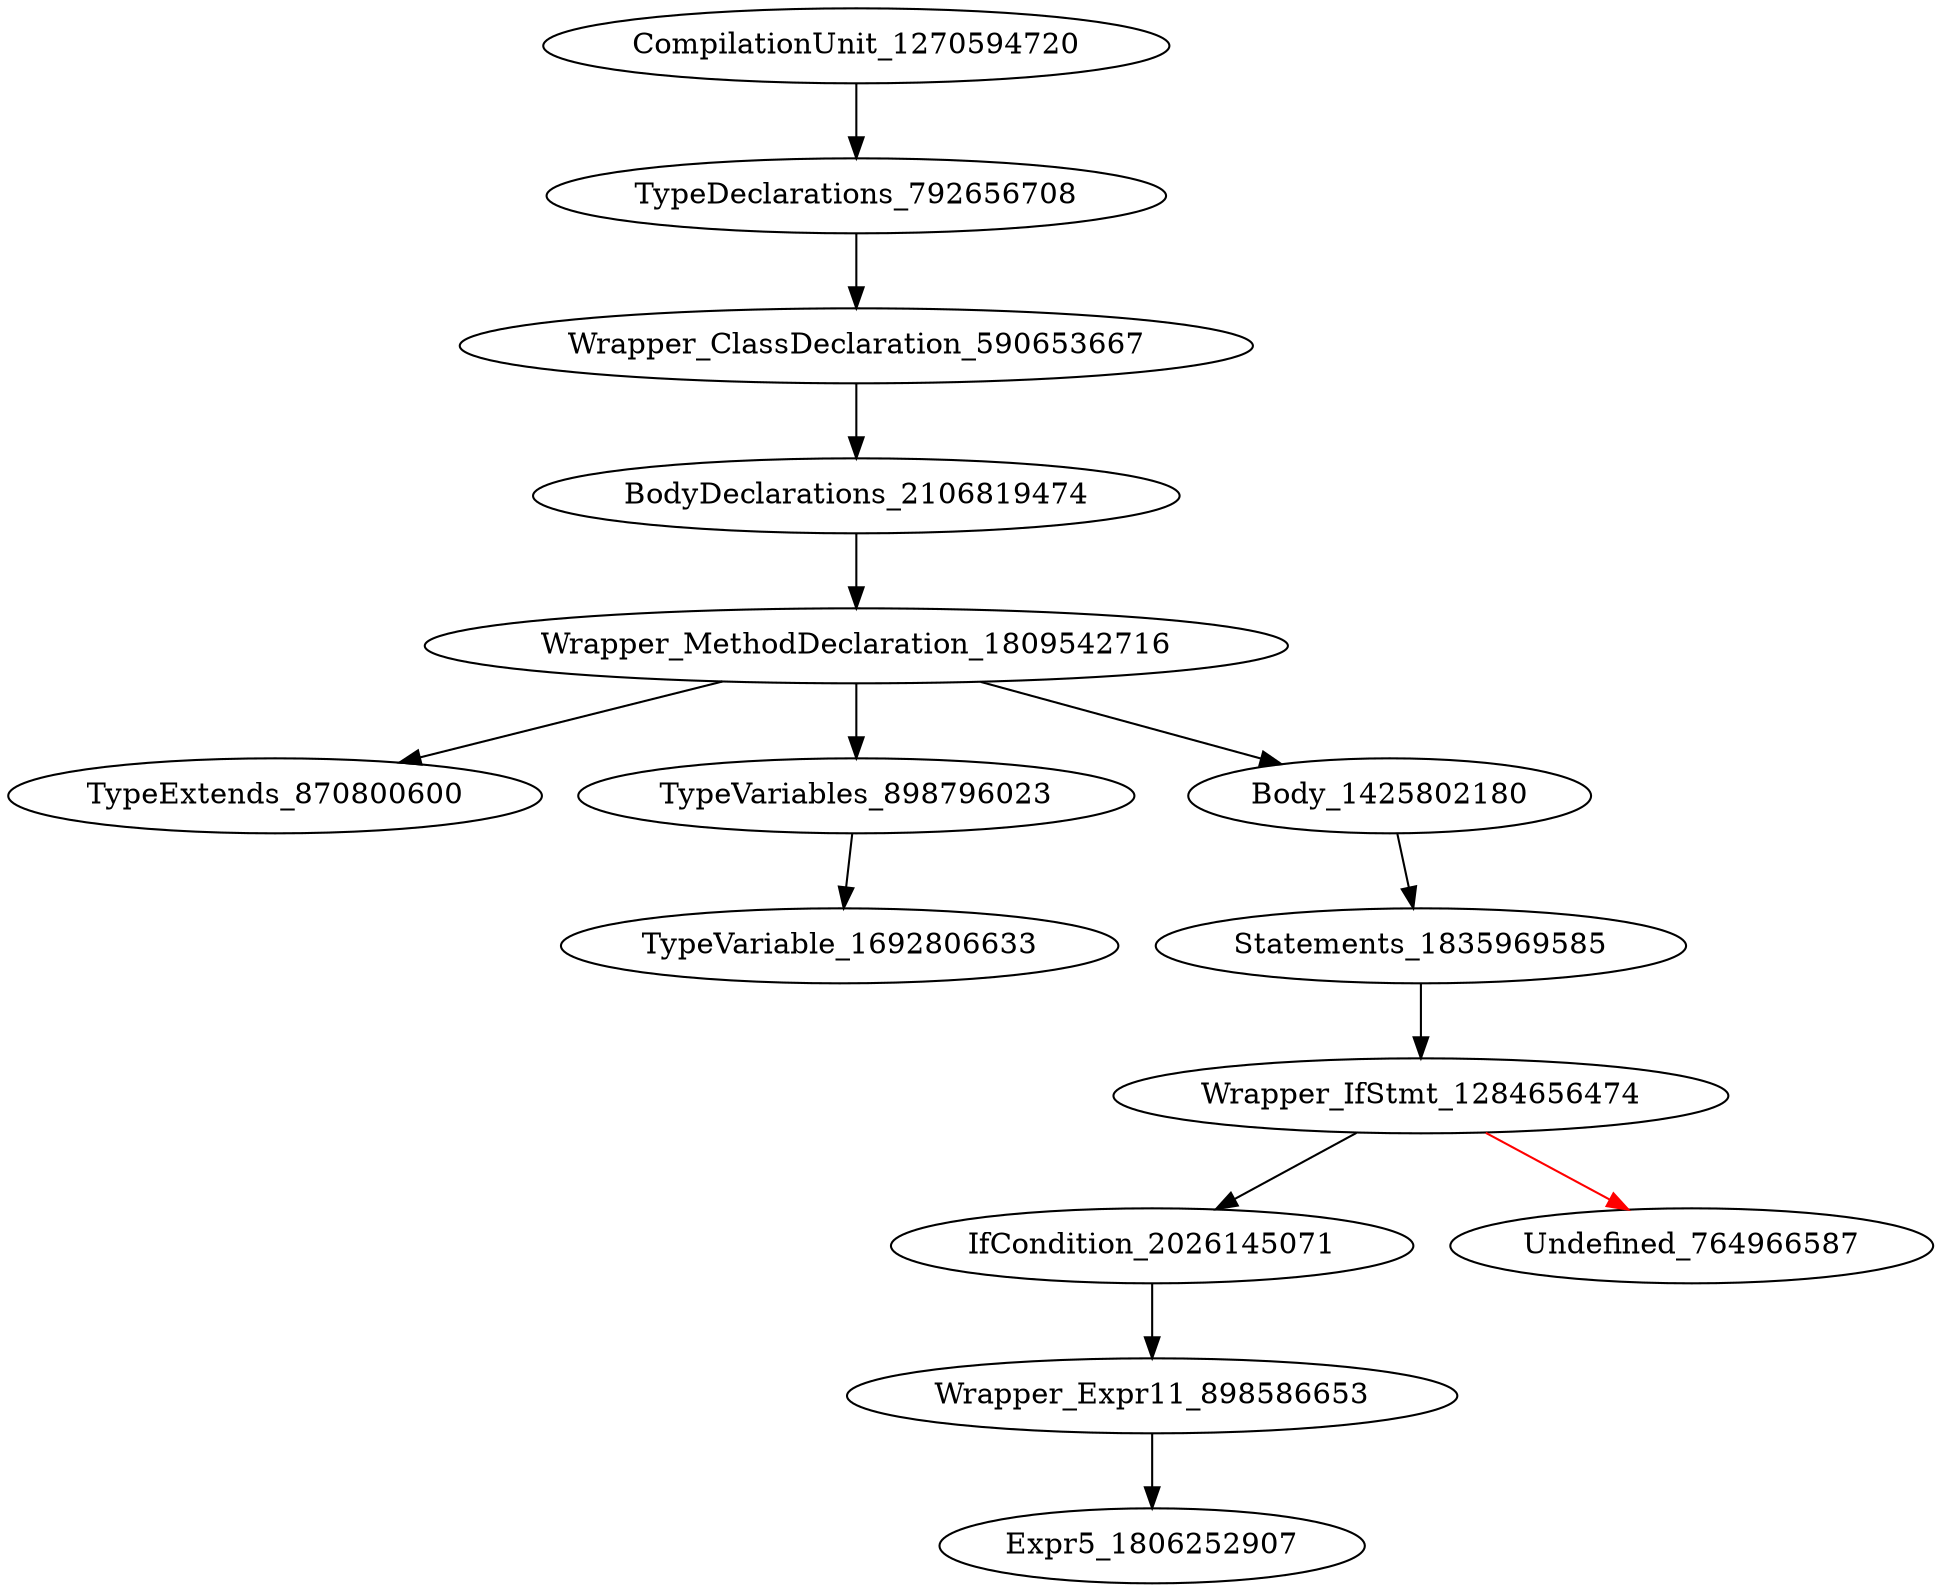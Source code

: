 digraph {
CompilationUnit_1270594720 -> TypeDeclarations_792656708
TypeDeclarations_792656708 -> Wrapper_ClassDeclaration_590653667
Wrapper_ClassDeclaration_590653667 -> BodyDeclarations_2106819474
BodyDeclarations_2106819474 -> Wrapper_MethodDeclaration_1809542716
Wrapper_MethodDeclaration_1809542716 -> TypeExtends_870800600
Wrapper_MethodDeclaration_1809542716 -> TypeVariables_898796023
Wrapper_MethodDeclaration_1809542716 -> Body_1425802180
TypeVariables_898796023 -> TypeVariable_1692806633
Body_1425802180 -> Statements_1835969585
Statements_1835969585 -> Wrapper_IfStmt_1284656474
Wrapper_IfStmt_1284656474 -> IfCondition_2026145071
Wrapper_IfStmt_1284656474 -> Undefined_764966587 [color = red] 
IfCondition_2026145071 -> Wrapper_Expr11_898586653
Wrapper_Expr11_898586653 -> Expr5_1806252907
}